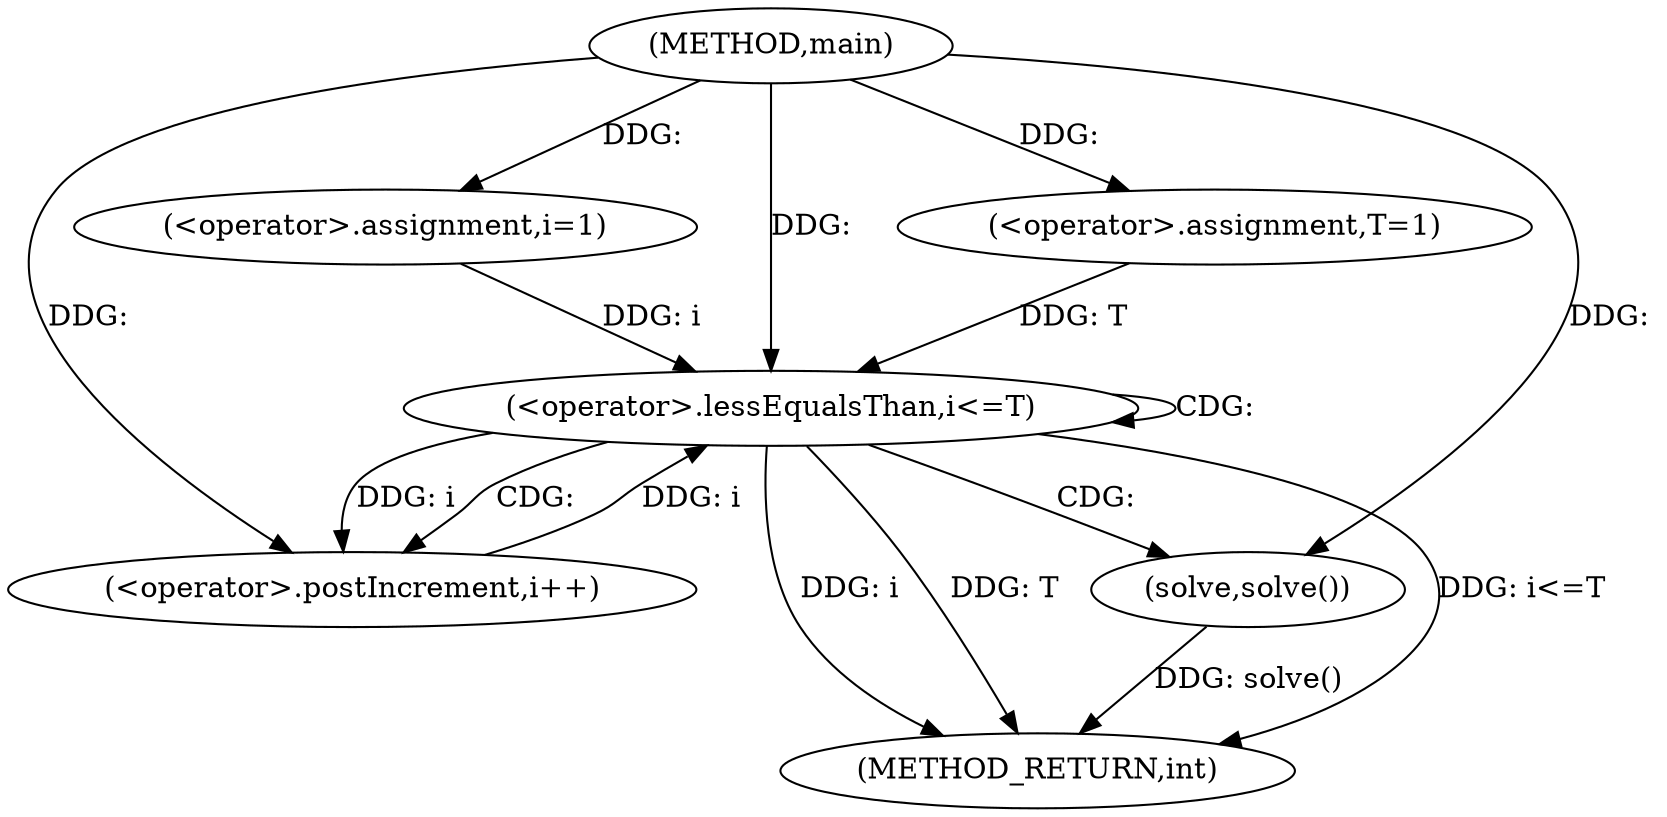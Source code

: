 digraph "main" {  
"1000201" [label = "(METHOD,main)" ]
"1000219" [label = "(METHOD_RETURN,int)" ]
"1000204" [label = "(<operator>.assignment,T=1)" ]
"1000209" [label = "(<operator>.assignment,i=1)" ]
"1000212" [label = "(<operator>.lessEqualsThan,i<=T)" ]
"1000215" [label = "(<operator>.postIncrement,i++)" ]
"1000218" [label = "(solve,solve())" ]
  "1000212" -> "1000219"  [ label = "DDG: i"] 
  "1000212" -> "1000219"  [ label = "DDG: T"] 
  "1000212" -> "1000219"  [ label = "DDG: i<=T"] 
  "1000218" -> "1000219"  [ label = "DDG: solve()"] 
  "1000201" -> "1000204"  [ label = "DDG: "] 
  "1000201" -> "1000209"  [ label = "DDG: "] 
  "1000209" -> "1000212"  [ label = "DDG: i"] 
  "1000215" -> "1000212"  [ label = "DDG: i"] 
  "1000201" -> "1000212"  [ label = "DDG: "] 
  "1000204" -> "1000212"  [ label = "DDG: T"] 
  "1000212" -> "1000215"  [ label = "DDG: i"] 
  "1000201" -> "1000215"  [ label = "DDG: "] 
  "1000201" -> "1000218"  [ label = "DDG: "] 
  "1000212" -> "1000218"  [ label = "CDG: "] 
  "1000212" -> "1000215"  [ label = "CDG: "] 
  "1000212" -> "1000212"  [ label = "CDG: "] 
}
